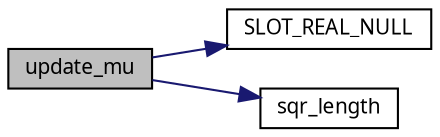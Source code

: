 digraph G
{
  edge [fontname="FreeSans.ttf",fontsize=10,labelfontname="FreeSans.ttf",labelfontsize=10];
  node [fontname="FreeSans.ttf",fontsize=10,shape=record];
  rankdir=LR;
  Node1 [label="update_mu",height=0.2,width=0.4,color="black", fillcolor="grey75", style="filled" fontcolor="black"];
  Node1 -> Node2 [color="midnightblue",fontsize=10,style="solid",fontname="FreeSans.ttf"];
  Node2 [label="SLOT_REAL_NULL",height=0.2,width=0.4,color="black", fillcolor="white", style="filled",URL="$lmer_8c.html#ff904c8d92fd93c839da5615d9d18240",tooltip="Extract the slot named nm from the object obj and return a null pointer if the slot..."];
  Node1 -> Node3 [color="midnightblue",fontsize=10,style="solid",fontname="FreeSans.ttf"];
  Node3 [label="sqr_length",height=0.2,width=0.4,color="black", fillcolor="white", style="filled",URL="$lmer_8c.html#cb5f65f582a10a1d89c539b2df485346",tooltip="Return the sum of squares of the first n elements of x."];
}
